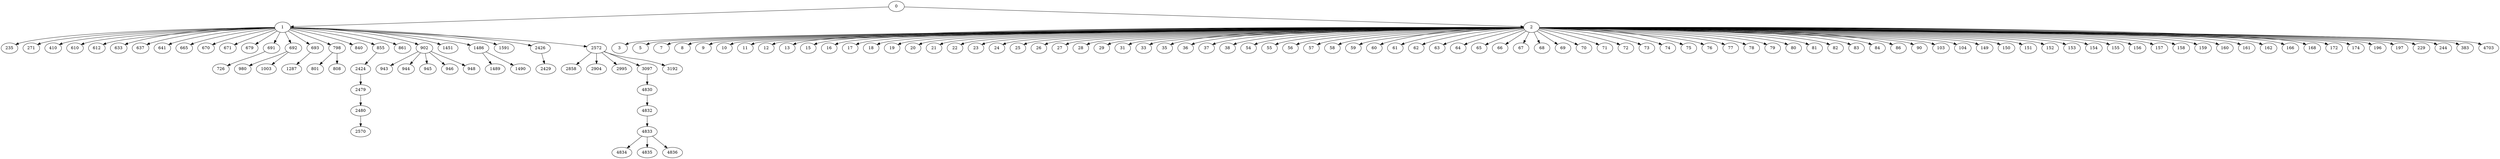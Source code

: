 digraph proc {     0 ->     1
    0 ->     2
    2 ->     3
    2 ->     5
    2 ->     7
    2 ->     8
    2 ->     9
    2 ->    10
    2 ->    11
    2 ->    12
    2 ->    13
    2 ->    15
    2 ->    16
    2 ->    17
    2 ->    18
    2 ->    19
    2 ->    20
    2 ->    21
    2 ->    22
    2 ->    23
    2 ->    24
    2 ->    25
    2 ->    26
    2 ->    27
    2 ->    28
    2 ->    29
    2 ->    31
    2 ->    33
    2 ->    35
    2 ->    36
    2 ->    37
    2 ->    38
    2 ->    54
    2 ->    55
    2 ->    56
    2 ->    57
    2 ->    58
    2 ->    59
    2 ->    60
    2 ->    61
    2 ->    62
    2 ->    63
    2 ->    64
    2 ->    65
    2 ->    66
    2 ->    67
    2 ->    68
    2 ->    69
    2 ->    70
    2 ->    71
    2 ->    72
    2 ->    73
    2 ->    74
    2 ->    75
    2 ->    76
    2 ->    77
    2 ->    78
    2 ->    79
    2 ->    80
    2 ->    81
    2 ->    82
    2 ->    83
    2 ->    84
    2 ->    86
    2 ->    90
    2 ->   103
    2 ->   104
    2 ->   149
    2 ->   150
    2 ->   151
    2 ->   152
    2 ->   153
    2 ->   154
    2 ->   155
    2 ->   156
    2 ->   157
    2 ->   158
    2 ->   159
    2 ->   160
    2 ->   161
    2 ->   162
    2 ->   166
    2 ->   168
    2 ->   172
    2 ->   174
    2 ->   196
    2 ->   197
    2 ->   229
    1 ->   235
    2 ->   244
    1 ->   271
    2 ->   383
    1 ->   410
    1 ->   610
    1 ->   612
    1 ->   633
    1 ->   637
    1 ->   641
    1 ->   665
    1 ->   670
    1 ->   671
    1 ->   679
    1 ->   691
    1 ->   692
    1 ->   693
  691 ->   726
    1 ->   798
  798 ->   801
  798 ->   808
    1 ->   840
    1 ->   855
    1 ->   861
    1 ->   902
  902 ->   943
  902 ->   944
  902 ->   945
  902 ->   946
  902 ->   948
  692 ->   980
  692 ->  1003
  693 ->  1287
    1 ->  1451
    1 ->  1486
 1486 ->  1489
 1486 ->  1490
    1 ->  1591
  855 ->  2424
    1 ->  2426
 2426 ->  2429
 2424 ->  2479
 2479 ->  2480
 2480 ->  2570
    1 ->  2572
 2572 ->  2858
 2572 ->  2904
 2572 ->  2995
 2572 ->  3097
 2572 ->  3192
    2 ->  4703
 3097 ->  4830
 4830 ->  4832
 4832 ->  4833
 4833 ->  4834
 4833 ->  4835
 4833 ->  4836 } 
